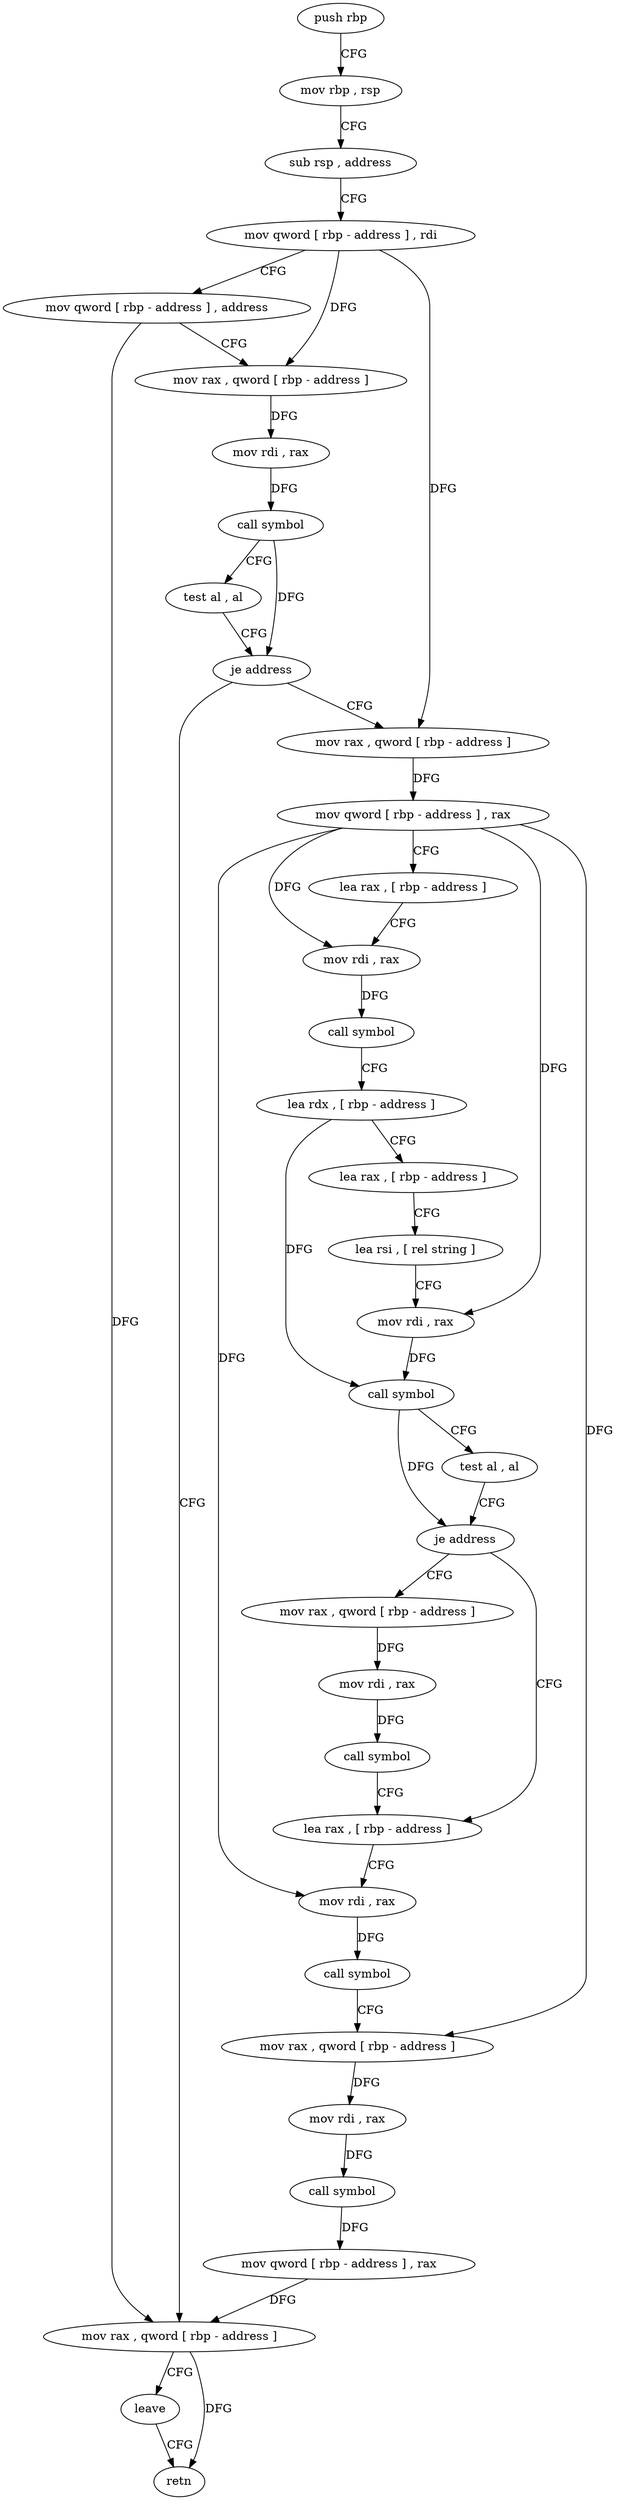 digraph "func" {
"182646" [label = "push rbp" ]
"182647" [label = "mov rbp , rsp" ]
"182650" [label = "sub rsp , address" ]
"182654" [label = "mov qword [ rbp - address ] , rdi" ]
"182658" [label = "mov qword [ rbp - address ] , address" ]
"182666" [label = "mov rax , qword [ rbp - address ]" ]
"182670" [label = "mov rdi , rax" ]
"182673" [label = "call symbol" ]
"182678" [label = "test al , al" ]
"182680" [label = "je address" ]
"182769" [label = "mov rax , qword [ rbp - address ]" ]
"182682" [label = "mov rax , qword [ rbp - address ]" ]
"182773" [label = "leave" ]
"182774" [label = "retn" ]
"182686" [label = "mov qword [ rbp - address ] , rax" ]
"182690" [label = "lea rax , [ rbp - address ]" ]
"182694" [label = "mov rdi , rax" ]
"182697" [label = "call symbol" ]
"182702" [label = "lea rdx , [ rbp - address ]" ]
"182706" [label = "lea rax , [ rbp - address ]" ]
"182710" [label = "lea rsi , [ rel string ]" ]
"182717" [label = "mov rdi , rax" ]
"182720" [label = "call symbol" ]
"182725" [label = "test al , al" ]
"182727" [label = "je address" ]
"182741" [label = "lea rax , [ rbp - address ]" ]
"182729" [label = "mov rax , qword [ rbp - address ]" ]
"182745" [label = "mov rdi , rax" ]
"182748" [label = "call symbol" ]
"182753" [label = "mov rax , qword [ rbp - address ]" ]
"182757" [label = "mov rdi , rax" ]
"182760" [label = "call symbol" ]
"182765" [label = "mov qword [ rbp - address ] , rax" ]
"182733" [label = "mov rdi , rax" ]
"182736" [label = "call symbol" ]
"182646" -> "182647" [ label = "CFG" ]
"182647" -> "182650" [ label = "CFG" ]
"182650" -> "182654" [ label = "CFG" ]
"182654" -> "182658" [ label = "CFG" ]
"182654" -> "182666" [ label = "DFG" ]
"182654" -> "182682" [ label = "DFG" ]
"182658" -> "182666" [ label = "CFG" ]
"182658" -> "182769" [ label = "DFG" ]
"182666" -> "182670" [ label = "DFG" ]
"182670" -> "182673" [ label = "DFG" ]
"182673" -> "182678" [ label = "CFG" ]
"182673" -> "182680" [ label = "DFG" ]
"182678" -> "182680" [ label = "CFG" ]
"182680" -> "182769" [ label = "CFG" ]
"182680" -> "182682" [ label = "CFG" ]
"182769" -> "182773" [ label = "CFG" ]
"182769" -> "182774" [ label = "DFG" ]
"182682" -> "182686" [ label = "DFG" ]
"182773" -> "182774" [ label = "CFG" ]
"182686" -> "182690" [ label = "CFG" ]
"182686" -> "182753" [ label = "DFG" ]
"182686" -> "182694" [ label = "DFG" ]
"182686" -> "182717" [ label = "DFG" ]
"182686" -> "182745" [ label = "DFG" ]
"182690" -> "182694" [ label = "CFG" ]
"182694" -> "182697" [ label = "DFG" ]
"182697" -> "182702" [ label = "CFG" ]
"182702" -> "182706" [ label = "CFG" ]
"182702" -> "182720" [ label = "DFG" ]
"182706" -> "182710" [ label = "CFG" ]
"182710" -> "182717" [ label = "CFG" ]
"182717" -> "182720" [ label = "DFG" ]
"182720" -> "182725" [ label = "CFG" ]
"182720" -> "182727" [ label = "DFG" ]
"182725" -> "182727" [ label = "CFG" ]
"182727" -> "182741" [ label = "CFG" ]
"182727" -> "182729" [ label = "CFG" ]
"182741" -> "182745" [ label = "CFG" ]
"182729" -> "182733" [ label = "DFG" ]
"182745" -> "182748" [ label = "DFG" ]
"182748" -> "182753" [ label = "CFG" ]
"182753" -> "182757" [ label = "DFG" ]
"182757" -> "182760" [ label = "DFG" ]
"182760" -> "182765" [ label = "DFG" ]
"182765" -> "182769" [ label = "DFG" ]
"182733" -> "182736" [ label = "DFG" ]
"182736" -> "182741" [ label = "CFG" ]
}
